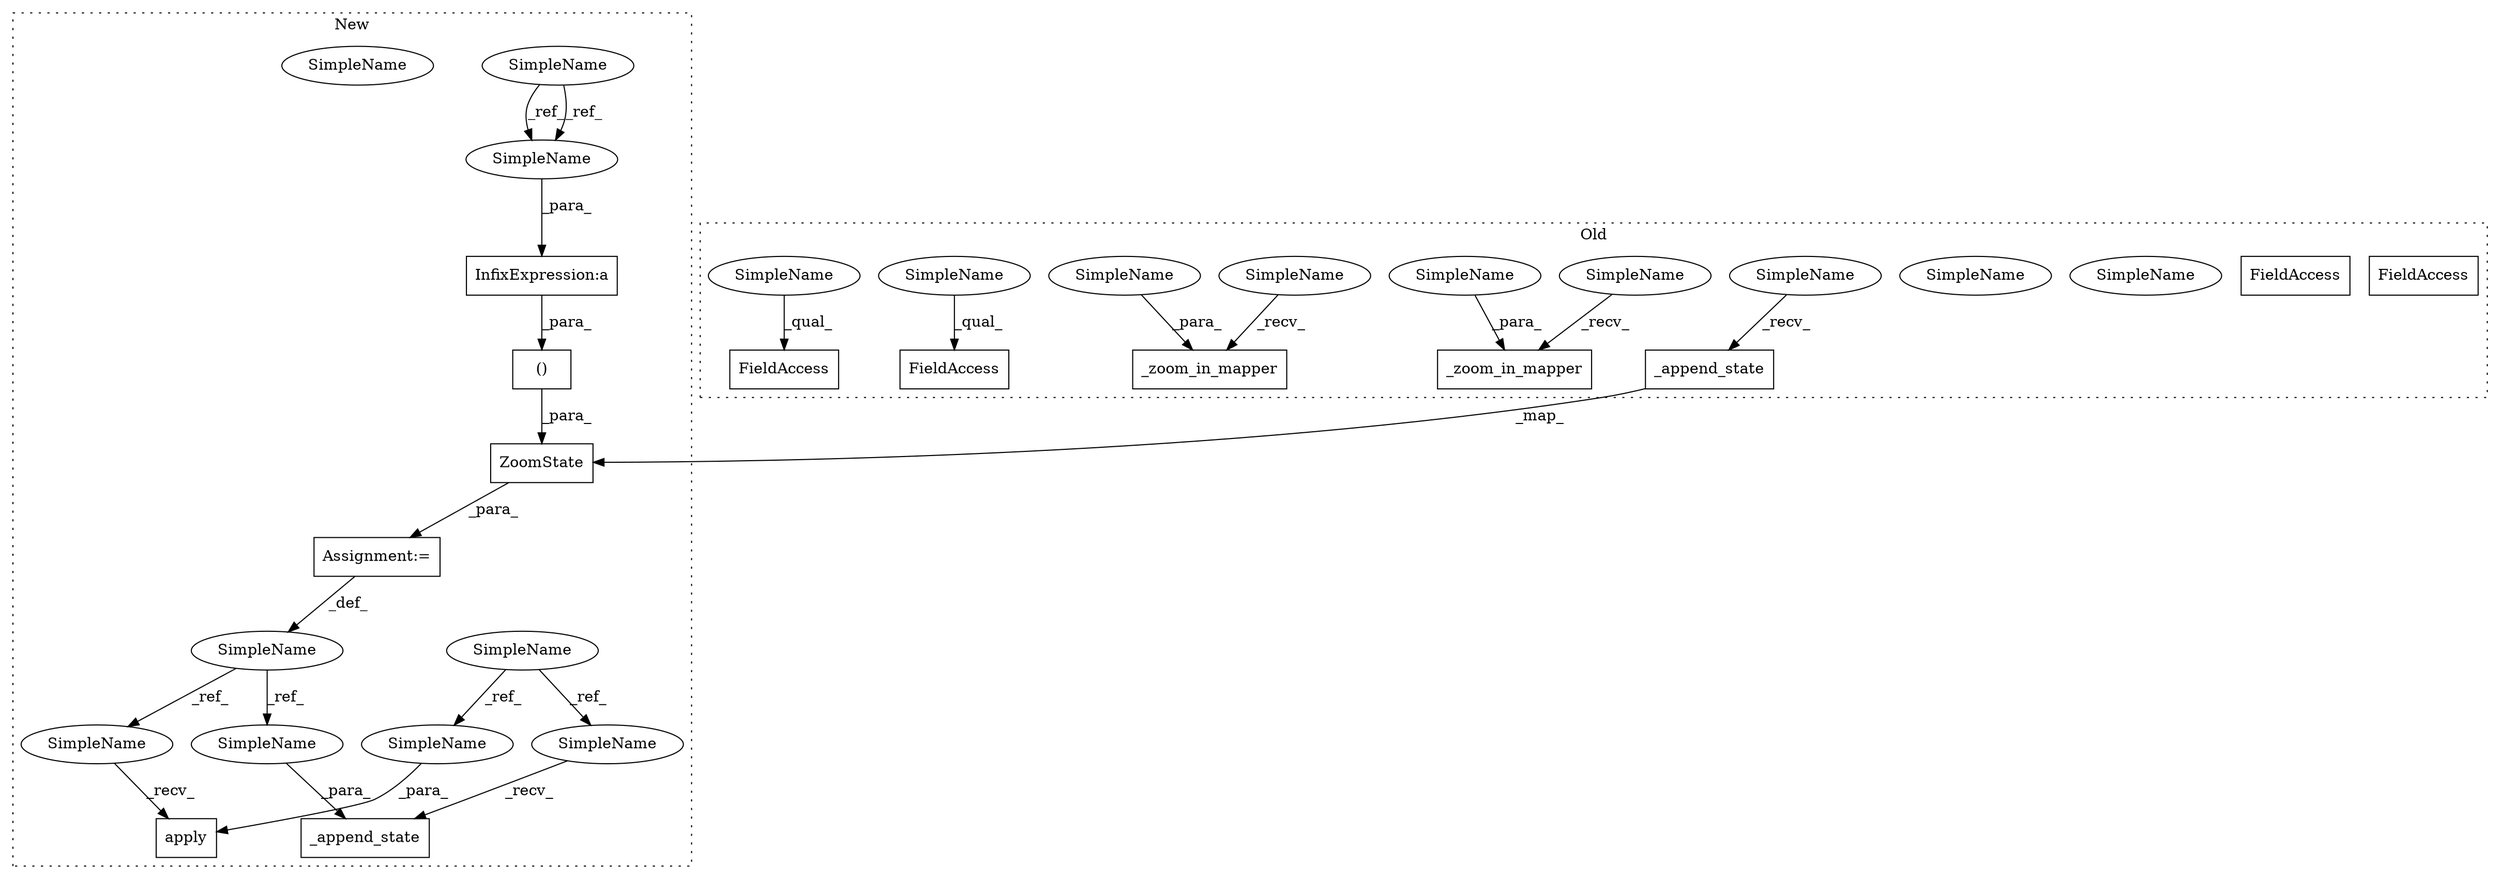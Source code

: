 digraph G {
subgraph cluster0 {
1 [label="_zoom_in_mapper" a="32" s="1366,1416" l="16,1" shape="box"];
7 [label="_append_state" a="32" s="1604,1672" l="19,2" shape="box"];
10 [label="_zoom_in_mapper" a="32" s="1502,1552" l="16,1" shape="box"];
12 [label="FieldAccess" a="22" s="1425" l="18" shape="box"];
13 [label="FieldAccess" a="22" s="1561" l="18" shape="box"];
14 [label="FieldAccess" a="22" s="1518" l="14" shape="box"];
15 [label="FieldAccess" a="22" s="1382" l="14" shape="box"];
17 [label="SimpleName" a="42" s="1546" l="6" shape="ellipse"];
18 [label="SimpleName" a="42" s="1410" l="6" shape="ellipse"];
21 [label="SimpleName" a="42" s="1497" l="4" shape="ellipse"];
22 [label="SimpleName" a="42" s="1361" l="4" shape="ellipse"];
23 [label="SimpleName" a="42" s="1599" l="4" shape="ellipse"];
24 [label="SimpleName" a="42" s="1518" l="4" shape="ellipse"];
25 [label="SimpleName" a="42" s="1382" l="4" shape="ellipse"];
27 [label="SimpleName" a="42" s="1410" l="6" shape="ellipse"];
28 [label="SimpleName" a="42" s="1546" l="6" shape="ellipse"];
label = "Old";
style="dotted";
}
subgraph cluster1 {
2 [label="apply" a="32" s="2726,2736" l="6,1" shape="box"];
3 [label="InfixExpression:a" a="27" s="2344" l="3" shape="box"];
4 [label="()" a="106" s="2662" l="45" shape="box"];
5 [label="SimpleName" a="42" s="2141" l="4" shape="ellipse"];
6 [label="_append_state" a="32" s="2748,2772" l="14,1" shape="box"];
8 [label="ZoomState" a="32" s="2591,2707" l="15,2" shape="box"];
9 [label="SimpleName" a="42" s="2580" l="10" shape="ellipse"];
11 [label="SimpleName" a="42" s="2273" l="6" shape="ellipse"];
16 [label="Assignment:=" a="7" s="2590" l="1" shape="box"];
19 [label="SimpleName" a="42" s="2743" l="4" shape="ellipse"];
20 [label="SimpleName" a="42" s="2732" l="4" shape="ellipse"];
26 [label="SimpleName" a="42" s="2347" l="6" shape="ellipse"];
29 [label="SimpleName" a="42" s="2715" l="10" shape="ellipse"];
30 [label="SimpleName" a="42" s="2762" l="10" shape="ellipse"];
31 [label="SimpleName" a="42" s="2347" l="6" shape="ellipse"];
label = "New";
style="dotted";
}
3 -> 4 [label="_para_"];
4 -> 8 [label="_para_"];
5 -> 19 [label="_ref_"];
5 -> 20 [label="_ref_"];
7 -> 8 [label="_map_"];
8 -> 16 [label="_para_"];
9 -> 30 [label="_ref_"];
9 -> 29 [label="_ref_"];
11 -> 31 [label="_ref_"];
11 -> 31 [label="_ref_"];
16 -> 9 [label="_def_"];
19 -> 6 [label="_recv_"];
20 -> 2 [label="_para_"];
21 -> 10 [label="_recv_"];
22 -> 1 [label="_recv_"];
23 -> 7 [label="_recv_"];
24 -> 14 [label="_qual_"];
25 -> 15 [label="_qual_"];
27 -> 1 [label="_para_"];
28 -> 10 [label="_para_"];
29 -> 2 [label="_recv_"];
30 -> 6 [label="_para_"];
31 -> 3 [label="_para_"];
}